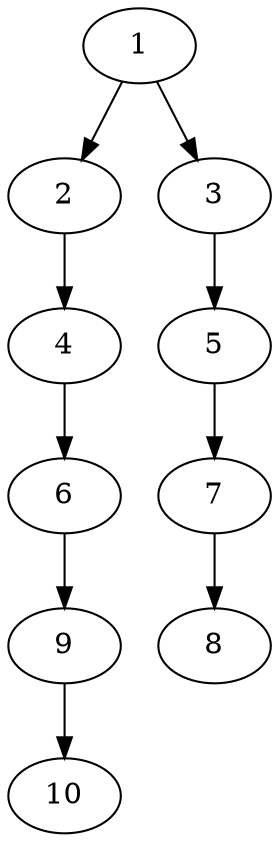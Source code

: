 // DAG (tier=1-easy, mode=compute, n=10, ccr=0.280, fat=0.378, density=0.271, regular=0.668, jump=0.074, mindata=262144, maxdata=2097152)
// DAG automatically generated by daggen at Sun Aug 24 16:33:32 2025
// /home/ermia/Project/Environments/daggen/bin/daggen --dot --ccr 0.280 --fat 0.378 --regular 0.668 --density 0.271 --jump 0.074 --mindata 262144 --maxdata 2097152 -n 10 
digraph G {
  1 [size="6499493757414373", alpha="0.17", expect_size="3249746878707186"]
  1 -> 2 [size ="3754413785088"]
  1 -> 3 [size ="3754413785088"]
  2 [size="17030103562246506", alpha="0.02", expect_size="8515051781123253"]
  2 -> 4 [size ="12444701294592"]
  3 [size="3452700775912833024", alpha="0.10", expect_size="1726350387956416512"]
  3 -> 5 [size ="18275220062208"]
  4 [size="13166002858002590", alpha="0.09", expect_size="6583001429001295"]
  4 -> 6 [size ="7412174028800"]
  5 [size="1304346953580019712", alpha="0.05", expect_size="652173476790009856"]
  5 -> 7 [size ="9550337933312"]
  6 [size="3631131246223949824", alpha="0.15", expect_size="1815565623111974912"]
  6 -> 9 [size ="18899542212608"]
  7 [size="1616433121749508", alpha="0.14", expect_size="808216560874754"]
  7 -> 8 [size ="34432517931008"]
  8 [size="13042965270921854", alpha="0.16", expect_size="6521482635460927"]
  9 [size="1648444321345170", alpha="0.09", expect_size="824222160672585"]
  9 -> 10 [size ="29711812001792"]
  10 [size="9547556443156568", alpha="0.20", expect_size="4773778221578284"]
}